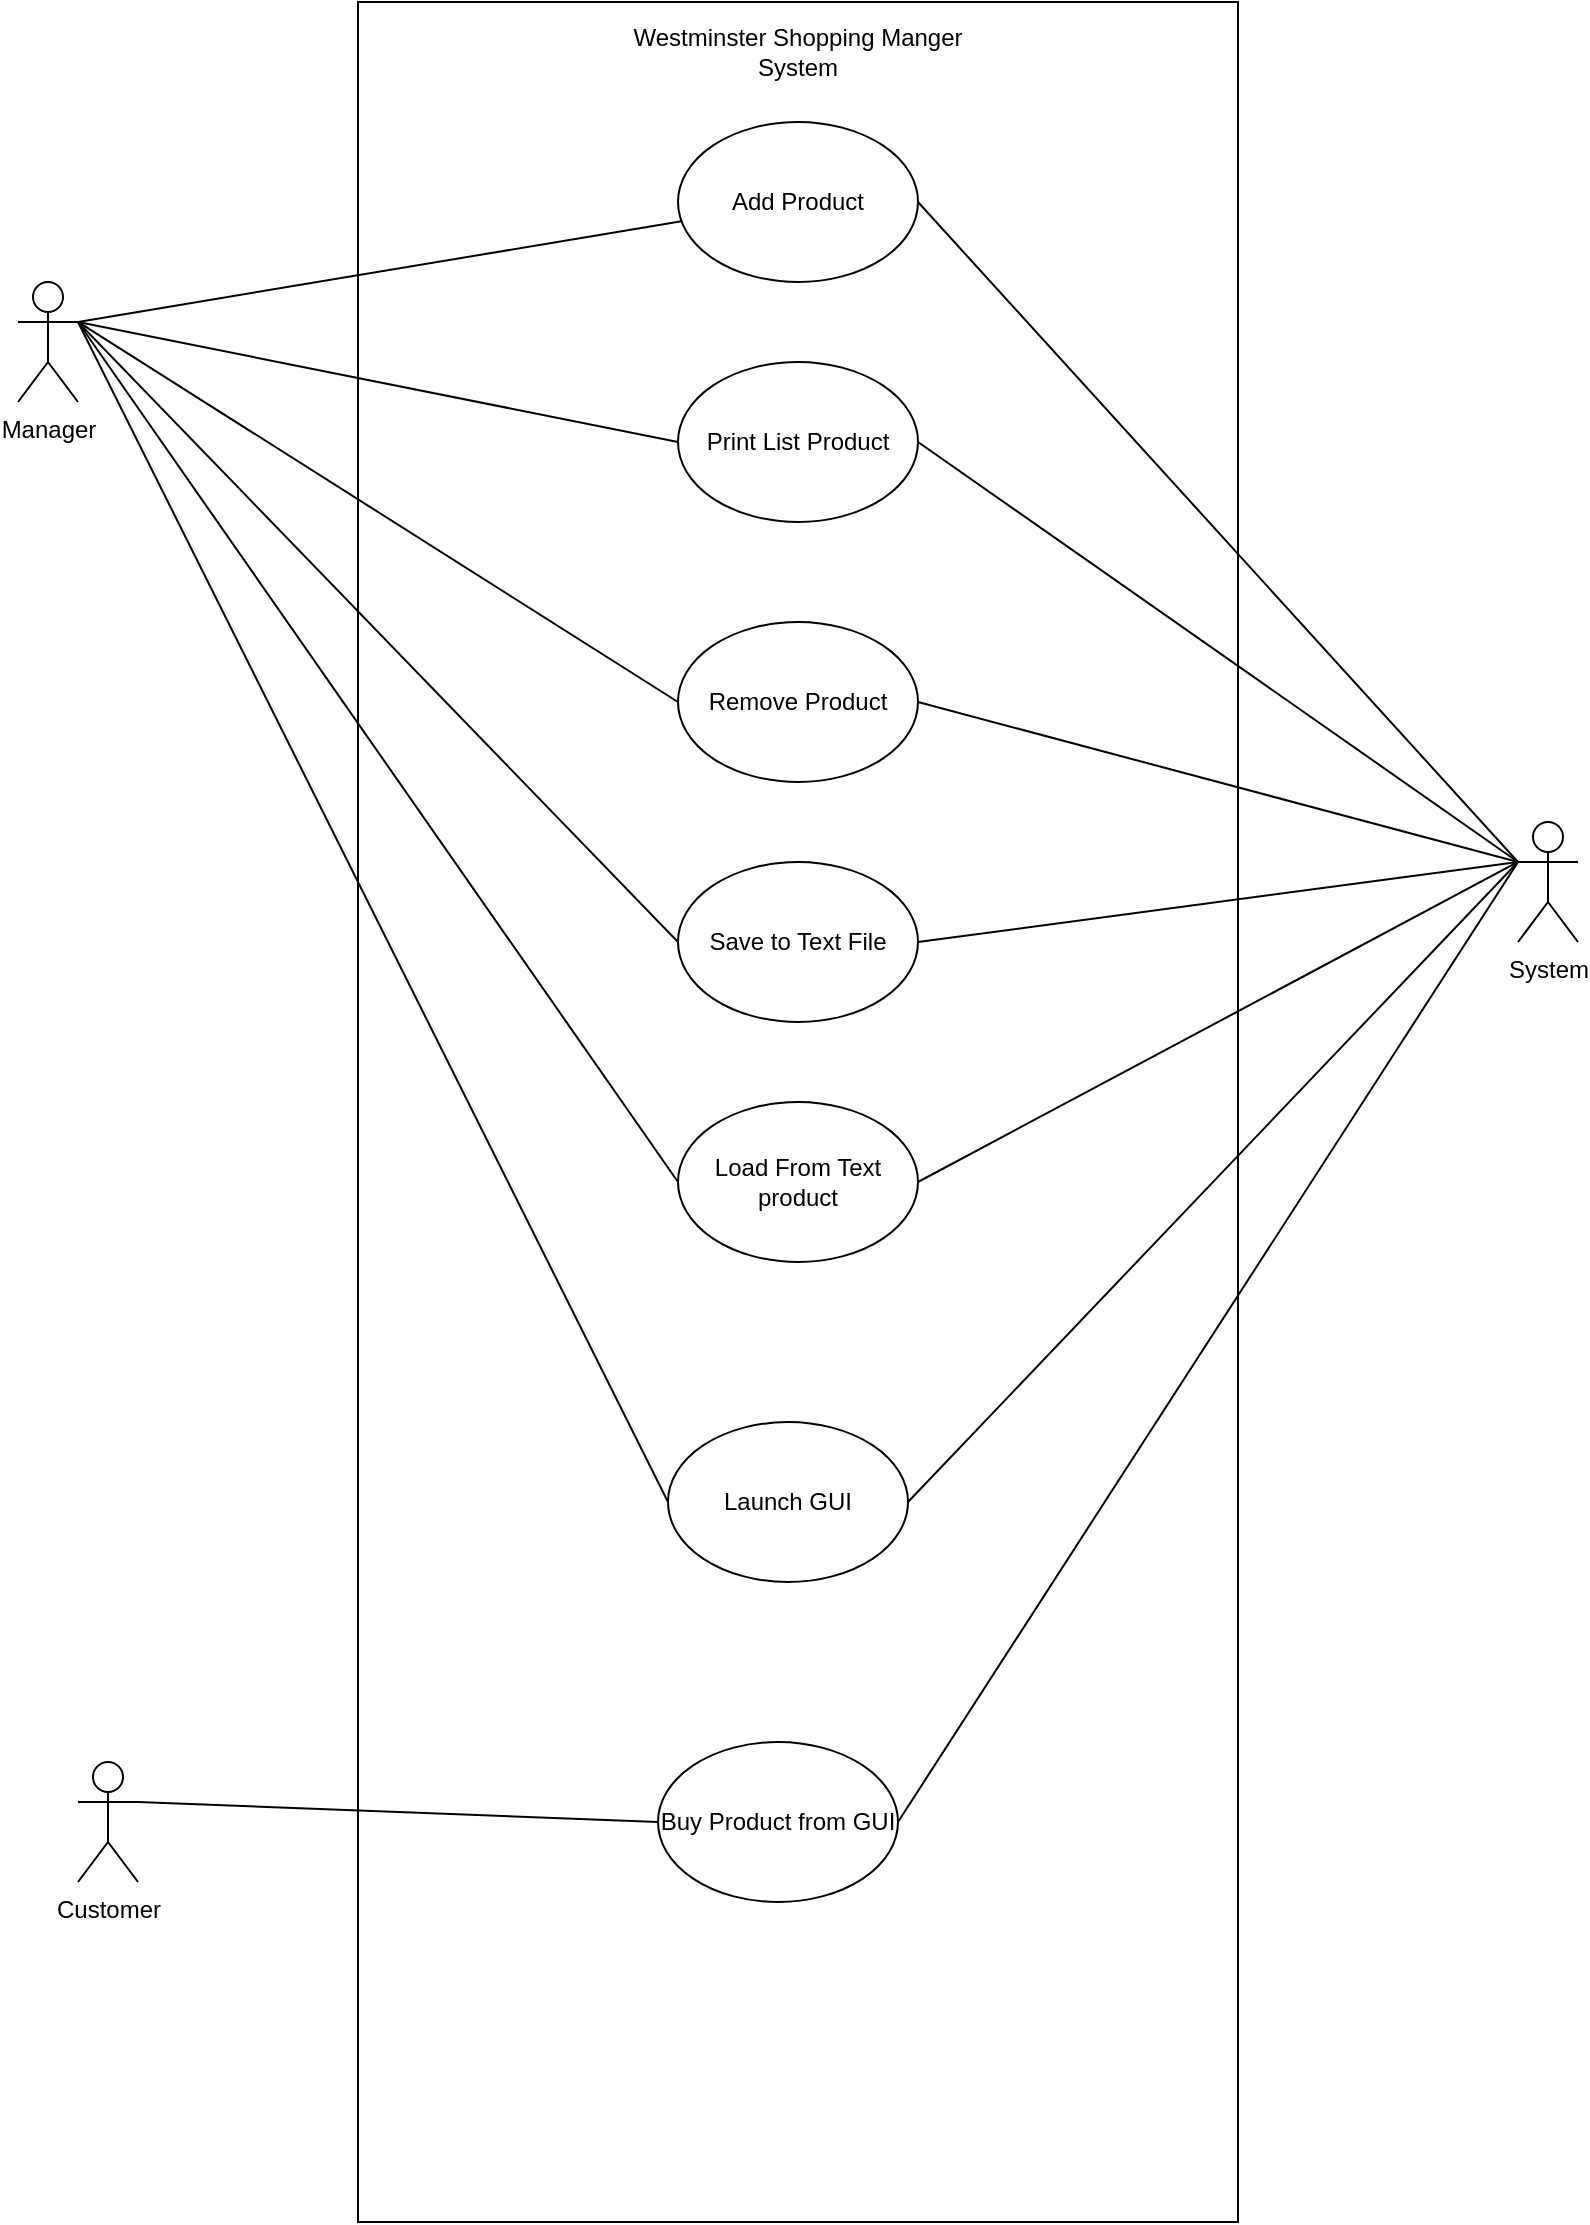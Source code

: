 <mxfile version="22.0.2" type="device">
  <diagram name="Page-1" id="WrQMkWpy7A_B59Ibx_2I">
    <mxGraphModel dx="1036" dy="606" grid="1" gridSize="10" guides="1" tooltips="1" connect="1" arrows="1" fold="1" page="1" pageScale="1" pageWidth="850" pageHeight="1100" math="0" shadow="0">
      <root>
        <mxCell id="0" />
        <mxCell id="1" parent="0" />
        <mxCell id="U-a35YHABNnuxyFnNgJl-1" value="" style="rounded=0;whiteSpace=wrap;html=1;" vertex="1" parent="1">
          <mxGeometry x="270" y="20" width="440" height="1110" as="geometry" />
        </mxCell>
        <mxCell id="U-a35YHABNnuxyFnNgJl-13" style="rounded=0;orthogonalLoop=1;jettySize=auto;html=1;exitX=1;exitY=0.333;exitDx=0;exitDy=0;exitPerimeter=0;endArrow=none;endFill=0;" edge="1" parent="1" source="U-a35YHABNnuxyFnNgJl-3" target="U-a35YHABNnuxyFnNgJl-5">
          <mxGeometry relative="1" as="geometry" />
        </mxCell>
        <mxCell id="U-a35YHABNnuxyFnNgJl-14" style="rounded=0;orthogonalLoop=1;jettySize=auto;html=1;exitX=1;exitY=0.333;exitDx=0;exitDy=0;exitPerimeter=0;entryX=0;entryY=0.5;entryDx=0;entryDy=0;startArrow=none;startFill=0;endArrow=none;endFill=0;" edge="1" parent="1" source="U-a35YHABNnuxyFnNgJl-3" target="U-a35YHABNnuxyFnNgJl-6">
          <mxGeometry relative="1" as="geometry" />
        </mxCell>
        <mxCell id="U-a35YHABNnuxyFnNgJl-15" style="rounded=0;orthogonalLoop=1;jettySize=auto;html=1;exitX=1;exitY=0.333;exitDx=0;exitDy=0;exitPerimeter=0;entryX=0;entryY=0.5;entryDx=0;entryDy=0;endArrow=none;endFill=0;" edge="1" parent="1" source="U-a35YHABNnuxyFnNgJl-3" target="U-a35YHABNnuxyFnNgJl-7">
          <mxGeometry relative="1" as="geometry" />
        </mxCell>
        <mxCell id="U-a35YHABNnuxyFnNgJl-16" style="rounded=0;orthogonalLoop=1;jettySize=auto;html=1;exitX=1;exitY=0.333;exitDx=0;exitDy=0;exitPerimeter=0;entryX=0;entryY=0.5;entryDx=0;entryDy=0;endArrow=none;endFill=0;" edge="1" parent="1" source="U-a35YHABNnuxyFnNgJl-3" target="U-a35YHABNnuxyFnNgJl-8">
          <mxGeometry relative="1" as="geometry" />
        </mxCell>
        <mxCell id="U-a35YHABNnuxyFnNgJl-17" style="rounded=0;orthogonalLoop=1;jettySize=auto;html=1;exitX=1;exitY=0.333;exitDx=0;exitDy=0;exitPerimeter=0;entryX=0;entryY=0.5;entryDx=0;entryDy=0;endArrow=none;endFill=0;" edge="1" parent="1" source="U-a35YHABNnuxyFnNgJl-3" target="U-a35YHABNnuxyFnNgJl-9">
          <mxGeometry relative="1" as="geometry" />
        </mxCell>
        <mxCell id="U-a35YHABNnuxyFnNgJl-18" style="rounded=0;orthogonalLoop=1;jettySize=auto;html=1;exitX=1;exitY=0.333;exitDx=0;exitDy=0;exitPerimeter=0;entryX=0;entryY=0.5;entryDx=0;entryDy=0;startArrow=none;startFill=0;endArrow=none;endFill=0;" edge="1" parent="1" source="U-a35YHABNnuxyFnNgJl-3" target="U-a35YHABNnuxyFnNgJl-10">
          <mxGeometry relative="1" as="geometry" />
        </mxCell>
        <mxCell id="U-a35YHABNnuxyFnNgJl-3" value="Manager" style="shape=umlActor;verticalLabelPosition=bottom;verticalAlign=top;html=1;outlineConnect=0;" vertex="1" parent="1">
          <mxGeometry x="100" y="160" width="30" height="60" as="geometry" />
        </mxCell>
        <mxCell id="U-a35YHABNnuxyFnNgJl-19" style="rounded=0;orthogonalLoop=1;jettySize=auto;html=1;exitX=1;exitY=0.333;exitDx=0;exitDy=0;exitPerimeter=0;entryX=0;entryY=0.5;entryDx=0;entryDy=0;endArrow=none;endFill=0;" edge="1" parent="1" source="U-a35YHABNnuxyFnNgJl-4" target="U-a35YHABNnuxyFnNgJl-11">
          <mxGeometry relative="1" as="geometry" />
        </mxCell>
        <mxCell id="U-a35YHABNnuxyFnNgJl-4" value="Customer" style="shape=umlActor;verticalLabelPosition=bottom;verticalAlign=top;html=1;outlineConnect=0;" vertex="1" parent="1">
          <mxGeometry x="130" y="900" width="30" height="60" as="geometry" />
        </mxCell>
        <mxCell id="U-a35YHABNnuxyFnNgJl-5" value="Add Product" style="ellipse;whiteSpace=wrap;html=1;" vertex="1" parent="1">
          <mxGeometry x="430" y="80" width="120" height="80" as="geometry" />
        </mxCell>
        <mxCell id="U-a35YHABNnuxyFnNgJl-6" value="Print List Product" style="ellipse;whiteSpace=wrap;html=1;" vertex="1" parent="1">
          <mxGeometry x="430" y="200" width="120" height="80" as="geometry" />
        </mxCell>
        <mxCell id="U-a35YHABNnuxyFnNgJl-7" value="Remove Product" style="ellipse;whiteSpace=wrap;html=1;" vertex="1" parent="1">
          <mxGeometry x="430" y="330" width="120" height="80" as="geometry" />
        </mxCell>
        <mxCell id="U-a35YHABNnuxyFnNgJl-8" value="Save to Text File" style="ellipse;whiteSpace=wrap;html=1;" vertex="1" parent="1">
          <mxGeometry x="430" y="450" width="120" height="80" as="geometry" />
        </mxCell>
        <mxCell id="U-a35YHABNnuxyFnNgJl-9" value="Load From Text product" style="ellipse;whiteSpace=wrap;html=1;" vertex="1" parent="1">
          <mxGeometry x="430" y="570" width="120" height="80" as="geometry" />
        </mxCell>
        <mxCell id="U-a35YHABNnuxyFnNgJl-10" value="Launch GUI" style="ellipse;whiteSpace=wrap;html=1;" vertex="1" parent="1">
          <mxGeometry x="425" y="730" width="120" height="80" as="geometry" />
        </mxCell>
        <mxCell id="U-a35YHABNnuxyFnNgJl-11" value="Buy Product from GUI" style="ellipse;whiteSpace=wrap;html=1;" vertex="1" parent="1">
          <mxGeometry x="420" y="890" width="120" height="80" as="geometry" />
        </mxCell>
        <mxCell id="U-a35YHABNnuxyFnNgJl-20" style="rounded=0;orthogonalLoop=1;jettySize=auto;html=1;exitX=0;exitY=0.333;exitDx=0;exitDy=0;exitPerimeter=0;entryX=1;entryY=0.5;entryDx=0;entryDy=0;endArrow=none;endFill=0;" edge="1" parent="1" source="U-a35YHABNnuxyFnNgJl-12" target="U-a35YHABNnuxyFnNgJl-5">
          <mxGeometry relative="1" as="geometry" />
        </mxCell>
        <mxCell id="U-a35YHABNnuxyFnNgJl-21" style="rounded=0;orthogonalLoop=1;jettySize=auto;html=1;exitX=0;exitY=0.333;exitDx=0;exitDy=0;exitPerimeter=0;entryX=1;entryY=0.5;entryDx=0;entryDy=0;endArrow=none;endFill=0;" edge="1" parent="1" source="U-a35YHABNnuxyFnNgJl-12" target="U-a35YHABNnuxyFnNgJl-6">
          <mxGeometry relative="1" as="geometry" />
        </mxCell>
        <mxCell id="U-a35YHABNnuxyFnNgJl-22" style="rounded=0;orthogonalLoop=1;jettySize=auto;html=1;exitX=0;exitY=0.333;exitDx=0;exitDy=0;exitPerimeter=0;entryX=1;entryY=0.5;entryDx=0;entryDy=0;endArrow=none;endFill=0;" edge="1" parent="1" source="U-a35YHABNnuxyFnNgJl-12" target="U-a35YHABNnuxyFnNgJl-7">
          <mxGeometry relative="1" as="geometry" />
        </mxCell>
        <mxCell id="U-a35YHABNnuxyFnNgJl-23" style="rounded=0;orthogonalLoop=1;jettySize=auto;html=1;exitX=0;exitY=0.333;exitDx=0;exitDy=0;exitPerimeter=0;entryX=1;entryY=0.5;entryDx=0;entryDy=0;endArrow=none;endFill=0;" edge="1" parent="1" source="U-a35YHABNnuxyFnNgJl-12" target="U-a35YHABNnuxyFnNgJl-8">
          <mxGeometry relative="1" as="geometry" />
        </mxCell>
        <mxCell id="U-a35YHABNnuxyFnNgJl-24" style="rounded=0;orthogonalLoop=1;jettySize=auto;html=1;exitX=0;exitY=0.333;exitDx=0;exitDy=0;exitPerimeter=0;entryX=1;entryY=0.5;entryDx=0;entryDy=0;endArrow=none;endFill=0;" edge="1" parent="1" source="U-a35YHABNnuxyFnNgJl-12" target="U-a35YHABNnuxyFnNgJl-9">
          <mxGeometry relative="1" as="geometry" />
        </mxCell>
        <mxCell id="U-a35YHABNnuxyFnNgJl-25" style="rounded=0;orthogonalLoop=1;jettySize=auto;html=1;exitX=0;exitY=0.333;exitDx=0;exitDy=0;exitPerimeter=0;entryX=1;entryY=0.5;entryDx=0;entryDy=0;endArrow=none;endFill=0;" edge="1" parent="1" source="U-a35YHABNnuxyFnNgJl-12" target="U-a35YHABNnuxyFnNgJl-10">
          <mxGeometry relative="1" as="geometry" />
        </mxCell>
        <mxCell id="U-a35YHABNnuxyFnNgJl-26" style="rounded=0;orthogonalLoop=1;jettySize=auto;html=1;exitX=0;exitY=0.333;exitDx=0;exitDy=0;exitPerimeter=0;entryX=1;entryY=0.5;entryDx=0;entryDy=0;endArrow=none;endFill=0;" edge="1" parent="1" source="U-a35YHABNnuxyFnNgJl-12" target="U-a35YHABNnuxyFnNgJl-11">
          <mxGeometry relative="1" as="geometry" />
        </mxCell>
        <mxCell id="U-a35YHABNnuxyFnNgJl-12" value="System" style="shape=umlActor;verticalLabelPosition=bottom;verticalAlign=top;html=1;outlineConnect=0;" vertex="1" parent="1">
          <mxGeometry x="850" y="430" width="30" height="60" as="geometry" />
        </mxCell>
        <mxCell id="U-a35YHABNnuxyFnNgJl-27" value="Westminster Shopping Manger System" style="text;html=1;strokeColor=none;fillColor=none;align=center;verticalAlign=middle;whiteSpace=wrap;rounded=0;" vertex="1" parent="1">
          <mxGeometry x="400" y="30" width="180" height="30" as="geometry" />
        </mxCell>
      </root>
    </mxGraphModel>
  </diagram>
</mxfile>
